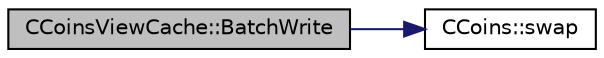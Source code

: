 digraph "CCoinsViewCache::BatchWrite"
{
  edge [fontname="Helvetica",fontsize="10",labelfontname="Helvetica",labelfontsize="10"];
  node [fontname="Helvetica",fontsize="10",shape=record];
  rankdir="LR";
  Node43 [label="CCoinsViewCache::BatchWrite",height=0.2,width=0.4,color="black", fillcolor="grey75", style="filled", fontcolor="black"];
  Node43 -> Node44 [color="midnightblue",fontsize="10",style="solid",fontname="Helvetica"];
  Node44 [label="CCoins::swap",height=0.2,width=0.4,color="black", fillcolor="white", style="filled",URL="$class_c_coins.html#a9581324a74e9500b3d2cad472c0a830f"];
}
